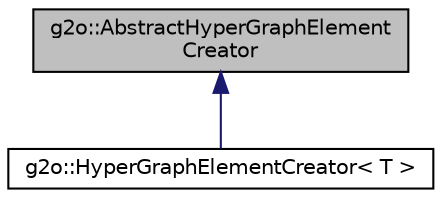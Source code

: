digraph "g2o::AbstractHyperGraphElementCreator"
{
  edge [fontname="Helvetica",fontsize="10",labelfontname="Helvetica",labelfontsize="10"];
  node [fontname="Helvetica",fontsize="10",shape=record];
  Node0 [label="g2o::AbstractHyperGraphElement\lCreator",height=0.2,width=0.4,color="black", fillcolor="grey75", style="filled", fontcolor="black"];
  Node0 -> Node1 [dir="back",color="midnightblue",fontsize="10",style="solid"];
  Node1 [label="g2o::HyperGraphElementCreator\< T \>",height=0.2,width=0.4,color="black", fillcolor="white", style="filled",URL="$classg2o_1_1_hyper_graph_element_creator.html",tooltip="templatized creator class which creates graph elements "];
}
